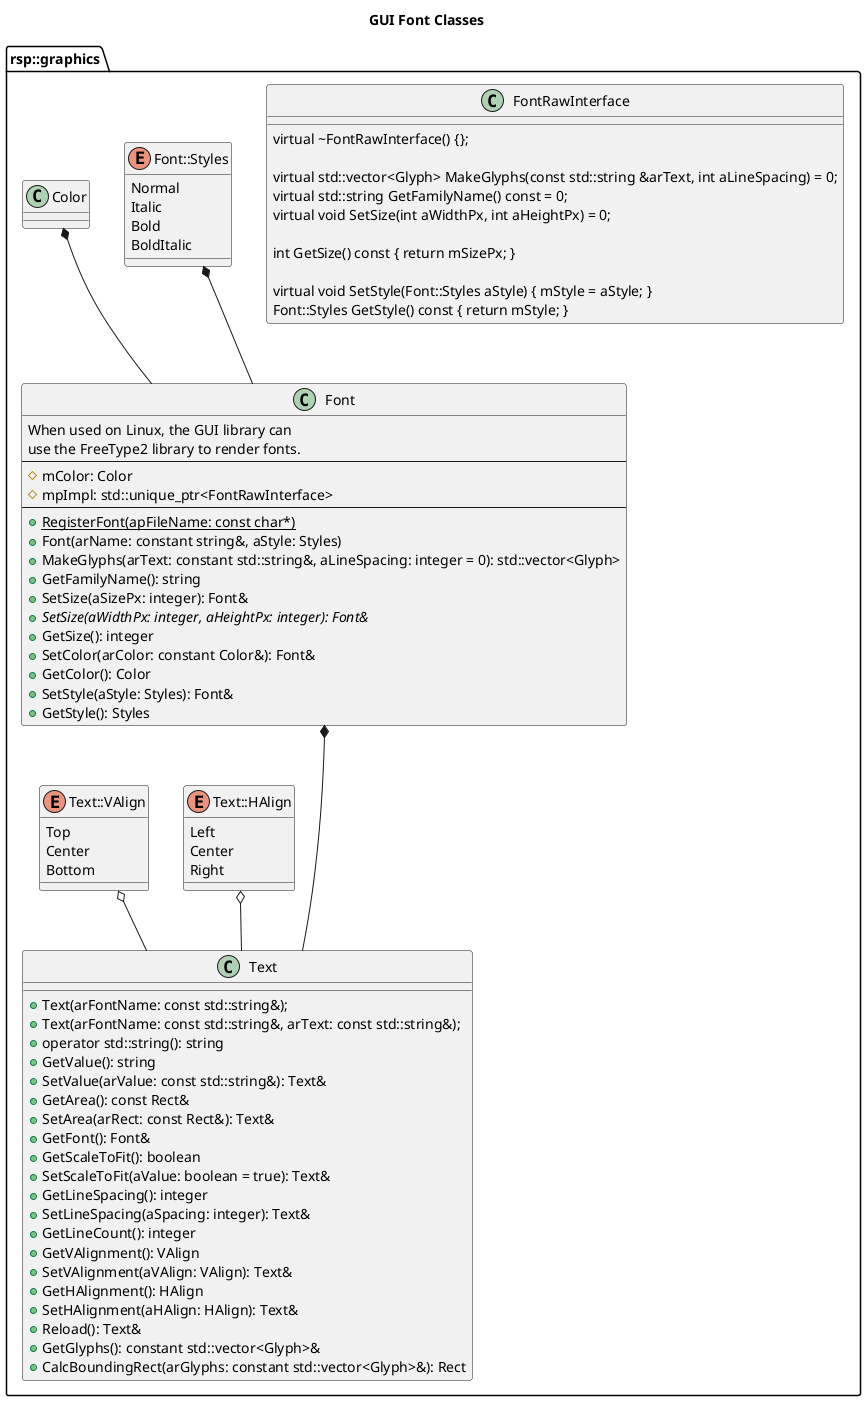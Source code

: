 @startuml

title GUI Font Classes

namespace rsp::graphics {

class FontRawInterface {
    virtual ~FontRawInterface() {};

    virtual std::vector<Glyph> MakeGlyphs(const std::string &arText, int aLineSpacing) = 0;
    virtual std::string GetFamilyName() const = 0;
    virtual void SetSize(int aWidthPx, int aHeightPx) = 0;

    int GetSize() const { return mSizePx; }

    virtual void SetStyle(Font::Styles aStyle) { mStyle = aStyle; }
    Font::Styles GetStyle() const { return mStyle; }
}

enum Font::Styles {
    Normal
    Italic
    Bold
    BoldItalic
}

class Font {
    When used on Linux, the GUI library can
    use the FreeType2 library to render fonts.
    --
    #mColor: Color
    #mpImpl: std::unique_ptr<FontRawInterface>
    --
    +{static}RegisterFont(apFileName: const char*)
    +Font(arName: constant string&, aStyle: Styles)
    +MakeGlyphs(arText: constant std::string&, aLineSpacing: integer = 0): std::vector<Glyph>
    +GetFamilyName(): string
    +SetSize(aSizePx: integer): Font&
    +{abstract}SetSize(aWidthPx: integer, aHeightPx: integer): Font&
    +GetSize(): integer
    +SetColor(arColor: constant Color&): Font&
    +GetColor(): Color
    +SetStyle(aStyle: Styles): Font&
    +GetStyle(): Styles
}
Font::Styles *-- Font
Color *-- Font

enum Text::HAlign {
    Left
    Center
    Right
}

enum Text::VAlign {
    Top
    Center
    Bottom
}

class Text {
    +Text(arFontName: const std::string&);
    +Text(arFontName: const std::string&, arText: const std::string&);
    +operator std::string(): string
    +GetValue(): string
    +SetValue(arValue: const std::string&): Text&
    +GetArea(): const Rect&
    +SetArea(arRect: const Rect&): Text&
    +GetFont(): Font&
    +GetScaleToFit(): boolean
    +SetScaleToFit(aValue: boolean = true): Text&
    +GetLineSpacing(): integer
    +SetLineSpacing(aSpacing: integer): Text&
    +GetLineCount(): integer
    +GetVAlignment(): VAlign
    +SetVAlignment(aVAlign: VAlign): Text&
    +GetHAlignment(): HAlign
    +SetHAlignment(aHAlign: HAlign): Text&
    +Reload(): Text&
    +GetGlyphs(): constant std::vector<Glyph>&
    +CalcBoundingRect(arGlyphs: constant std::vector<Glyph>&): Rect
}

Font *--- Text
Text::VAlign o-- Text
Text::HAlign o-- Text

@enduml
